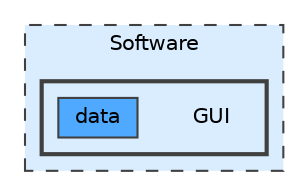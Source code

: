 digraph "Software/GUI"
{
 // LATEX_PDF_SIZE
  bgcolor="transparent";
  edge [fontname=Helvetica,fontsize=10,labelfontname=Helvetica,labelfontsize=10];
  node [fontname=Helvetica,fontsize=10,shape=box,height=0.2,width=0.4];
  compound=true
  subgraph clusterdir_4e9c05acfa2c3671b8618fcb95d57d96 {
    graph [ bgcolor="#daedff", pencolor="grey25", label="Software", fontname=Helvetica,fontsize=10 style="filled,dashed", URL="dir_4e9c05acfa2c3671b8618fcb95d57d96.html",tooltip=""]
  subgraph clusterdir_8dcf4cb4c594ef062de7b299de5a36e5 {
    graph [ bgcolor="#daedff", pencolor="grey25", label="", fontname=Helvetica,fontsize=10 style="filled,bold", URL="dir_8dcf4cb4c594ef062de7b299de5a36e5.html",tooltip=""]
    dir_8dcf4cb4c594ef062de7b299de5a36e5 [shape=plaintext, label="GUI"];
  dir_2d7af41c6a63cf9b58d527807947de17 [label="data", fillcolor="#4ea9ff", color="grey25", style="filled", URL="dir_2d7af41c6a63cf9b58d527807947de17.html",tooltip=""];
  }
  }
}
